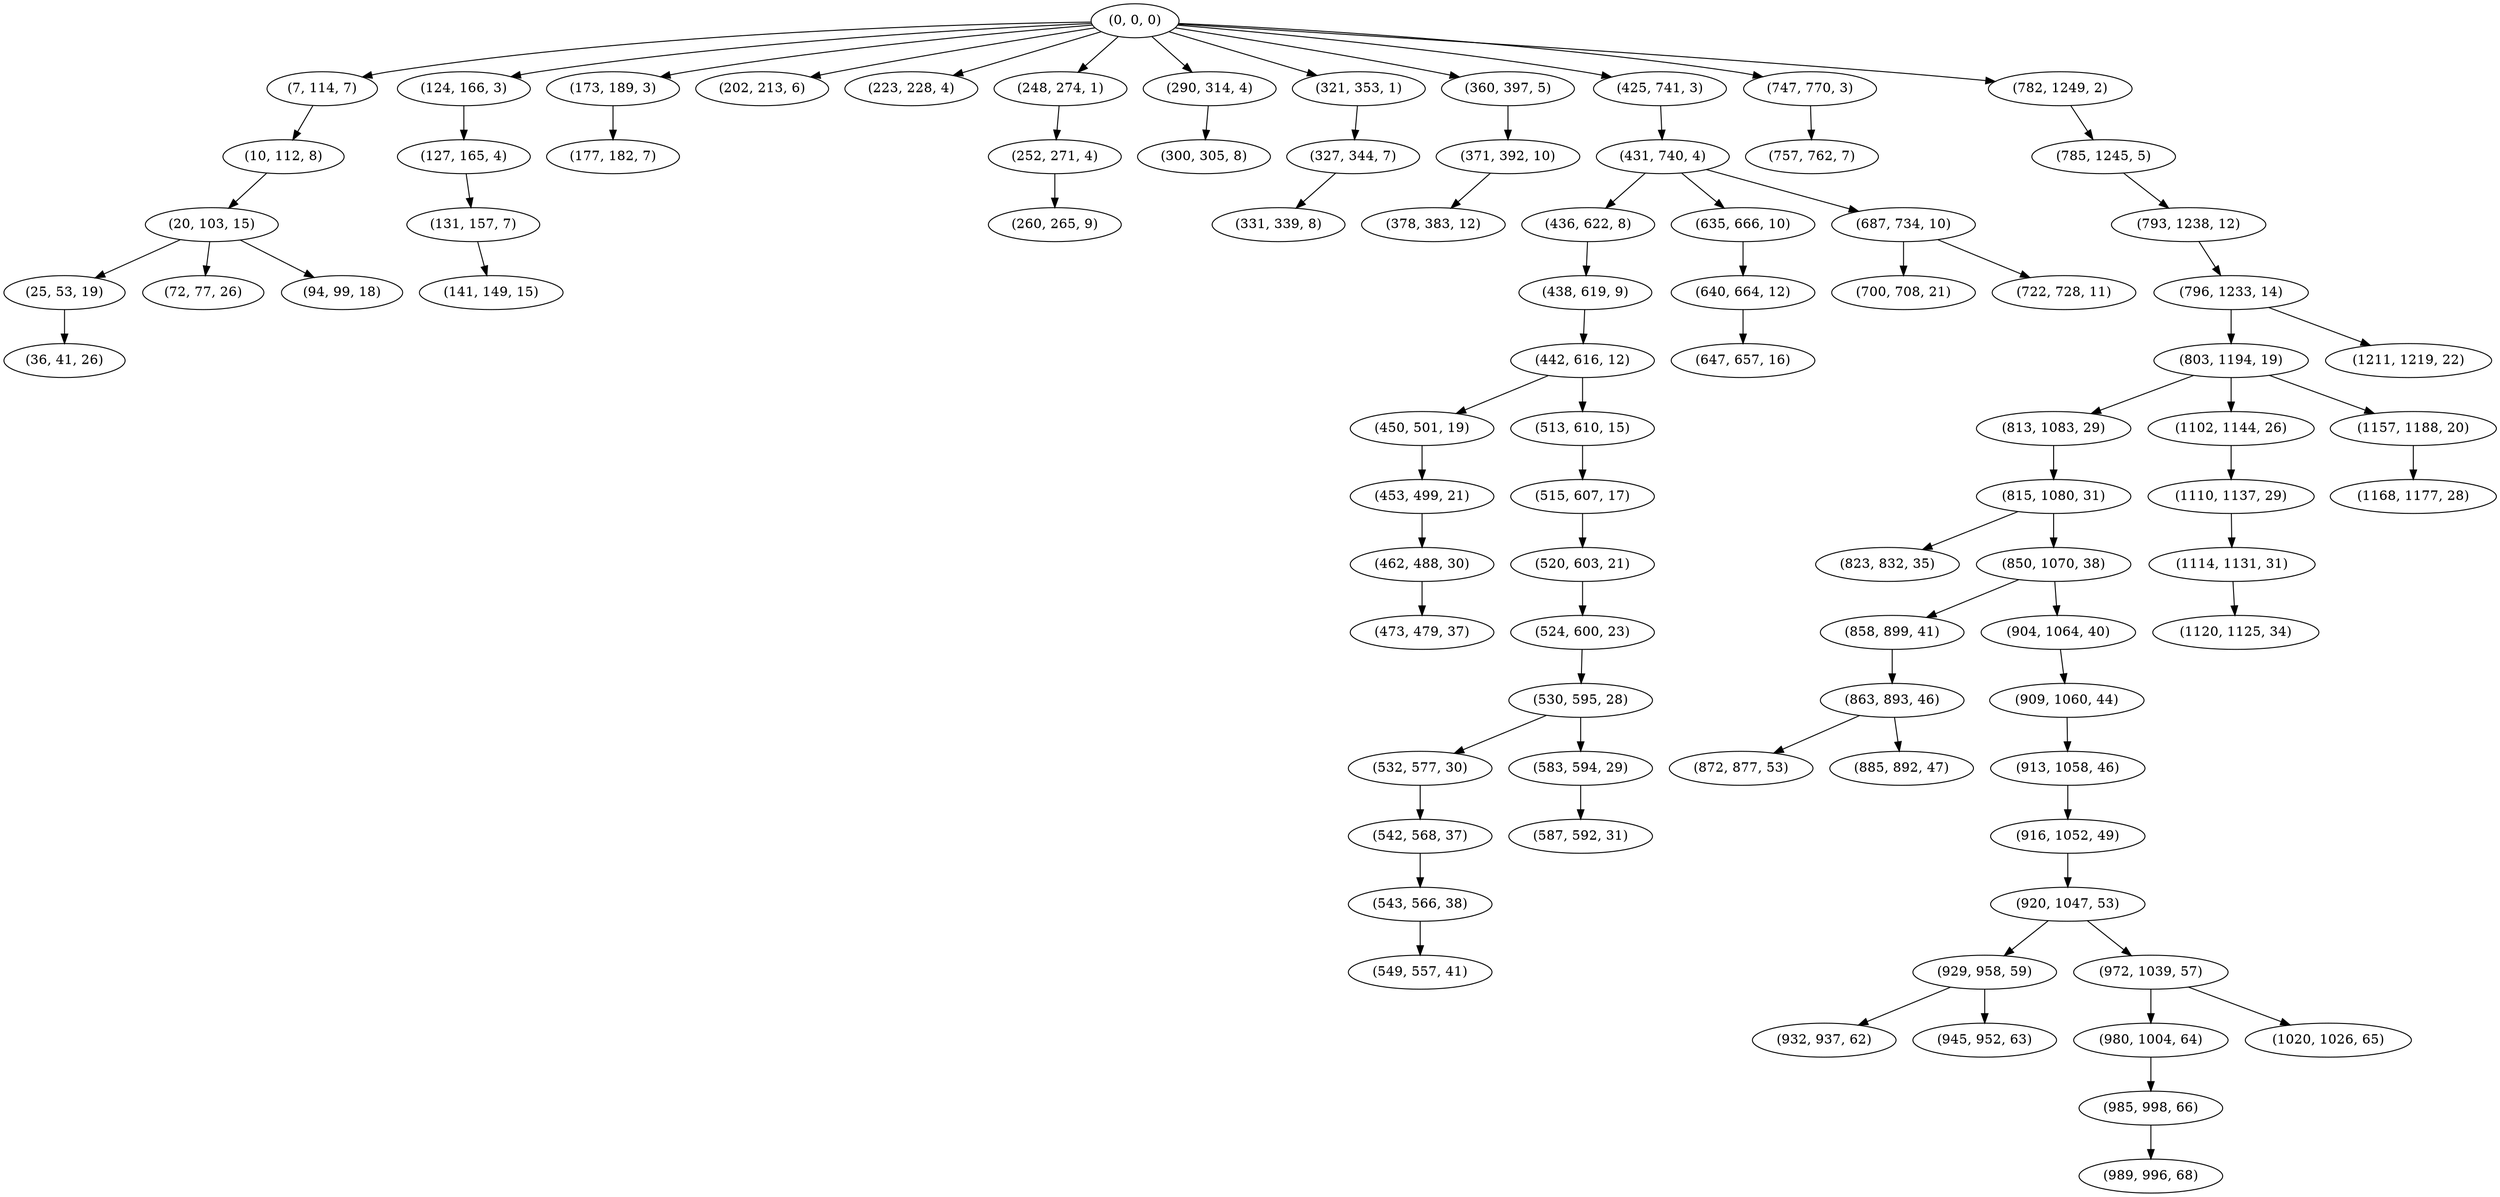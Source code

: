digraph tree {
    "(0, 0, 0)";
    "(7, 114, 7)";
    "(10, 112, 8)";
    "(20, 103, 15)";
    "(25, 53, 19)";
    "(36, 41, 26)";
    "(72, 77, 26)";
    "(94, 99, 18)";
    "(124, 166, 3)";
    "(127, 165, 4)";
    "(131, 157, 7)";
    "(141, 149, 15)";
    "(173, 189, 3)";
    "(177, 182, 7)";
    "(202, 213, 6)";
    "(223, 228, 4)";
    "(248, 274, 1)";
    "(252, 271, 4)";
    "(260, 265, 9)";
    "(290, 314, 4)";
    "(300, 305, 8)";
    "(321, 353, 1)";
    "(327, 344, 7)";
    "(331, 339, 8)";
    "(360, 397, 5)";
    "(371, 392, 10)";
    "(378, 383, 12)";
    "(425, 741, 3)";
    "(431, 740, 4)";
    "(436, 622, 8)";
    "(438, 619, 9)";
    "(442, 616, 12)";
    "(450, 501, 19)";
    "(453, 499, 21)";
    "(462, 488, 30)";
    "(473, 479, 37)";
    "(513, 610, 15)";
    "(515, 607, 17)";
    "(520, 603, 21)";
    "(524, 600, 23)";
    "(530, 595, 28)";
    "(532, 577, 30)";
    "(542, 568, 37)";
    "(543, 566, 38)";
    "(549, 557, 41)";
    "(583, 594, 29)";
    "(587, 592, 31)";
    "(635, 666, 10)";
    "(640, 664, 12)";
    "(647, 657, 16)";
    "(687, 734, 10)";
    "(700, 708, 21)";
    "(722, 728, 11)";
    "(747, 770, 3)";
    "(757, 762, 7)";
    "(782, 1249, 2)";
    "(785, 1245, 5)";
    "(793, 1238, 12)";
    "(796, 1233, 14)";
    "(803, 1194, 19)";
    "(813, 1083, 29)";
    "(815, 1080, 31)";
    "(823, 832, 35)";
    "(850, 1070, 38)";
    "(858, 899, 41)";
    "(863, 893, 46)";
    "(872, 877, 53)";
    "(885, 892, 47)";
    "(904, 1064, 40)";
    "(909, 1060, 44)";
    "(913, 1058, 46)";
    "(916, 1052, 49)";
    "(920, 1047, 53)";
    "(929, 958, 59)";
    "(932, 937, 62)";
    "(945, 952, 63)";
    "(972, 1039, 57)";
    "(980, 1004, 64)";
    "(985, 998, 66)";
    "(989, 996, 68)";
    "(1020, 1026, 65)";
    "(1102, 1144, 26)";
    "(1110, 1137, 29)";
    "(1114, 1131, 31)";
    "(1120, 1125, 34)";
    "(1157, 1188, 20)";
    "(1168, 1177, 28)";
    "(1211, 1219, 22)";
    "(0, 0, 0)" -> "(7, 114, 7)";
    "(0, 0, 0)" -> "(124, 166, 3)";
    "(0, 0, 0)" -> "(173, 189, 3)";
    "(0, 0, 0)" -> "(202, 213, 6)";
    "(0, 0, 0)" -> "(223, 228, 4)";
    "(0, 0, 0)" -> "(248, 274, 1)";
    "(0, 0, 0)" -> "(290, 314, 4)";
    "(0, 0, 0)" -> "(321, 353, 1)";
    "(0, 0, 0)" -> "(360, 397, 5)";
    "(0, 0, 0)" -> "(425, 741, 3)";
    "(0, 0, 0)" -> "(747, 770, 3)";
    "(0, 0, 0)" -> "(782, 1249, 2)";
    "(7, 114, 7)" -> "(10, 112, 8)";
    "(10, 112, 8)" -> "(20, 103, 15)";
    "(20, 103, 15)" -> "(25, 53, 19)";
    "(20, 103, 15)" -> "(72, 77, 26)";
    "(20, 103, 15)" -> "(94, 99, 18)";
    "(25, 53, 19)" -> "(36, 41, 26)";
    "(124, 166, 3)" -> "(127, 165, 4)";
    "(127, 165, 4)" -> "(131, 157, 7)";
    "(131, 157, 7)" -> "(141, 149, 15)";
    "(173, 189, 3)" -> "(177, 182, 7)";
    "(248, 274, 1)" -> "(252, 271, 4)";
    "(252, 271, 4)" -> "(260, 265, 9)";
    "(290, 314, 4)" -> "(300, 305, 8)";
    "(321, 353, 1)" -> "(327, 344, 7)";
    "(327, 344, 7)" -> "(331, 339, 8)";
    "(360, 397, 5)" -> "(371, 392, 10)";
    "(371, 392, 10)" -> "(378, 383, 12)";
    "(425, 741, 3)" -> "(431, 740, 4)";
    "(431, 740, 4)" -> "(436, 622, 8)";
    "(431, 740, 4)" -> "(635, 666, 10)";
    "(431, 740, 4)" -> "(687, 734, 10)";
    "(436, 622, 8)" -> "(438, 619, 9)";
    "(438, 619, 9)" -> "(442, 616, 12)";
    "(442, 616, 12)" -> "(450, 501, 19)";
    "(442, 616, 12)" -> "(513, 610, 15)";
    "(450, 501, 19)" -> "(453, 499, 21)";
    "(453, 499, 21)" -> "(462, 488, 30)";
    "(462, 488, 30)" -> "(473, 479, 37)";
    "(513, 610, 15)" -> "(515, 607, 17)";
    "(515, 607, 17)" -> "(520, 603, 21)";
    "(520, 603, 21)" -> "(524, 600, 23)";
    "(524, 600, 23)" -> "(530, 595, 28)";
    "(530, 595, 28)" -> "(532, 577, 30)";
    "(530, 595, 28)" -> "(583, 594, 29)";
    "(532, 577, 30)" -> "(542, 568, 37)";
    "(542, 568, 37)" -> "(543, 566, 38)";
    "(543, 566, 38)" -> "(549, 557, 41)";
    "(583, 594, 29)" -> "(587, 592, 31)";
    "(635, 666, 10)" -> "(640, 664, 12)";
    "(640, 664, 12)" -> "(647, 657, 16)";
    "(687, 734, 10)" -> "(700, 708, 21)";
    "(687, 734, 10)" -> "(722, 728, 11)";
    "(747, 770, 3)" -> "(757, 762, 7)";
    "(782, 1249, 2)" -> "(785, 1245, 5)";
    "(785, 1245, 5)" -> "(793, 1238, 12)";
    "(793, 1238, 12)" -> "(796, 1233, 14)";
    "(796, 1233, 14)" -> "(803, 1194, 19)";
    "(796, 1233, 14)" -> "(1211, 1219, 22)";
    "(803, 1194, 19)" -> "(813, 1083, 29)";
    "(803, 1194, 19)" -> "(1102, 1144, 26)";
    "(803, 1194, 19)" -> "(1157, 1188, 20)";
    "(813, 1083, 29)" -> "(815, 1080, 31)";
    "(815, 1080, 31)" -> "(823, 832, 35)";
    "(815, 1080, 31)" -> "(850, 1070, 38)";
    "(850, 1070, 38)" -> "(858, 899, 41)";
    "(850, 1070, 38)" -> "(904, 1064, 40)";
    "(858, 899, 41)" -> "(863, 893, 46)";
    "(863, 893, 46)" -> "(872, 877, 53)";
    "(863, 893, 46)" -> "(885, 892, 47)";
    "(904, 1064, 40)" -> "(909, 1060, 44)";
    "(909, 1060, 44)" -> "(913, 1058, 46)";
    "(913, 1058, 46)" -> "(916, 1052, 49)";
    "(916, 1052, 49)" -> "(920, 1047, 53)";
    "(920, 1047, 53)" -> "(929, 958, 59)";
    "(920, 1047, 53)" -> "(972, 1039, 57)";
    "(929, 958, 59)" -> "(932, 937, 62)";
    "(929, 958, 59)" -> "(945, 952, 63)";
    "(972, 1039, 57)" -> "(980, 1004, 64)";
    "(972, 1039, 57)" -> "(1020, 1026, 65)";
    "(980, 1004, 64)" -> "(985, 998, 66)";
    "(985, 998, 66)" -> "(989, 996, 68)";
    "(1102, 1144, 26)" -> "(1110, 1137, 29)";
    "(1110, 1137, 29)" -> "(1114, 1131, 31)";
    "(1114, 1131, 31)" -> "(1120, 1125, 34)";
    "(1157, 1188, 20)" -> "(1168, 1177, 28)";
}
